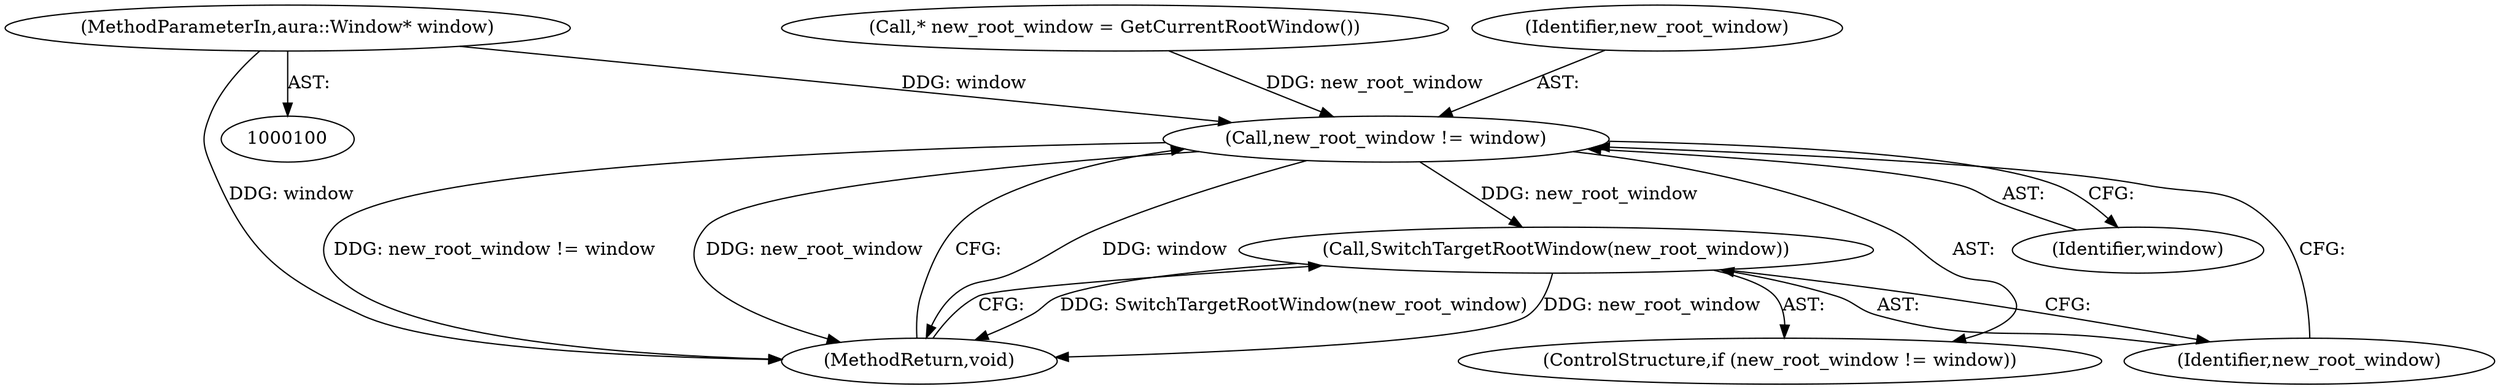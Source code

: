 digraph "1_Chrome_62b8b6e168a12263aab6b88dbef0b900cc37309f_11@pointer" {
"1000101" [label="(MethodParameterIn,aura::Window* window)"];
"1000109" [label="(Call,new_root_window != window)"];
"1000112" [label="(Call,SwitchTargetRootWindow(new_root_window))"];
"1000114" [label="(MethodReturn,void)"];
"1000110" [label="(Identifier,new_root_window)"];
"1000113" [label="(Identifier,new_root_window)"];
"1000111" [label="(Identifier,window)"];
"1000109" [label="(Call,new_root_window != window)"];
"1000101" [label="(MethodParameterIn,aura::Window* window)"];
"1000108" [label="(ControlStructure,if (new_root_window != window))"];
"1000112" [label="(Call,SwitchTargetRootWindow(new_root_window))"];
"1000105" [label="(Call,* new_root_window = GetCurrentRootWindow())"];
"1000101" -> "1000100"  [label="AST: "];
"1000101" -> "1000114"  [label="DDG: window"];
"1000101" -> "1000109"  [label="DDG: window"];
"1000109" -> "1000108"  [label="AST: "];
"1000109" -> "1000111"  [label="CFG: "];
"1000110" -> "1000109"  [label="AST: "];
"1000111" -> "1000109"  [label="AST: "];
"1000113" -> "1000109"  [label="CFG: "];
"1000114" -> "1000109"  [label="CFG: "];
"1000109" -> "1000114"  [label="DDG: window"];
"1000109" -> "1000114"  [label="DDG: new_root_window != window"];
"1000109" -> "1000114"  [label="DDG: new_root_window"];
"1000105" -> "1000109"  [label="DDG: new_root_window"];
"1000109" -> "1000112"  [label="DDG: new_root_window"];
"1000112" -> "1000108"  [label="AST: "];
"1000112" -> "1000113"  [label="CFG: "];
"1000113" -> "1000112"  [label="AST: "];
"1000114" -> "1000112"  [label="CFG: "];
"1000112" -> "1000114"  [label="DDG: SwitchTargetRootWindow(new_root_window)"];
"1000112" -> "1000114"  [label="DDG: new_root_window"];
}
